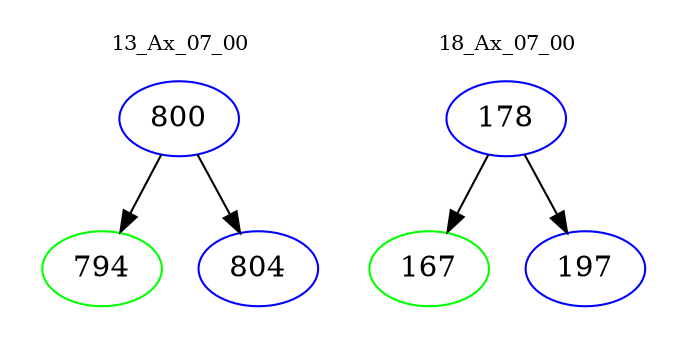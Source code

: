 digraph{
subgraph cluster_0 {
color = white
label = "13_Ax_07_00";
fontsize=10;
T0_800 [label="800", color="blue"]
T0_800 -> T0_794 [color="black"]
T0_794 [label="794", color="green"]
T0_800 -> T0_804 [color="black"]
T0_804 [label="804", color="blue"]
}
subgraph cluster_1 {
color = white
label = "18_Ax_07_00";
fontsize=10;
T1_178 [label="178", color="blue"]
T1_178 -> T1_167 [color="black"]
T1_167 [label="167", color="green"]
T1_178 -> T1_197 [color="black"]
T1_197 [label="197", color="blue"]
}
}
